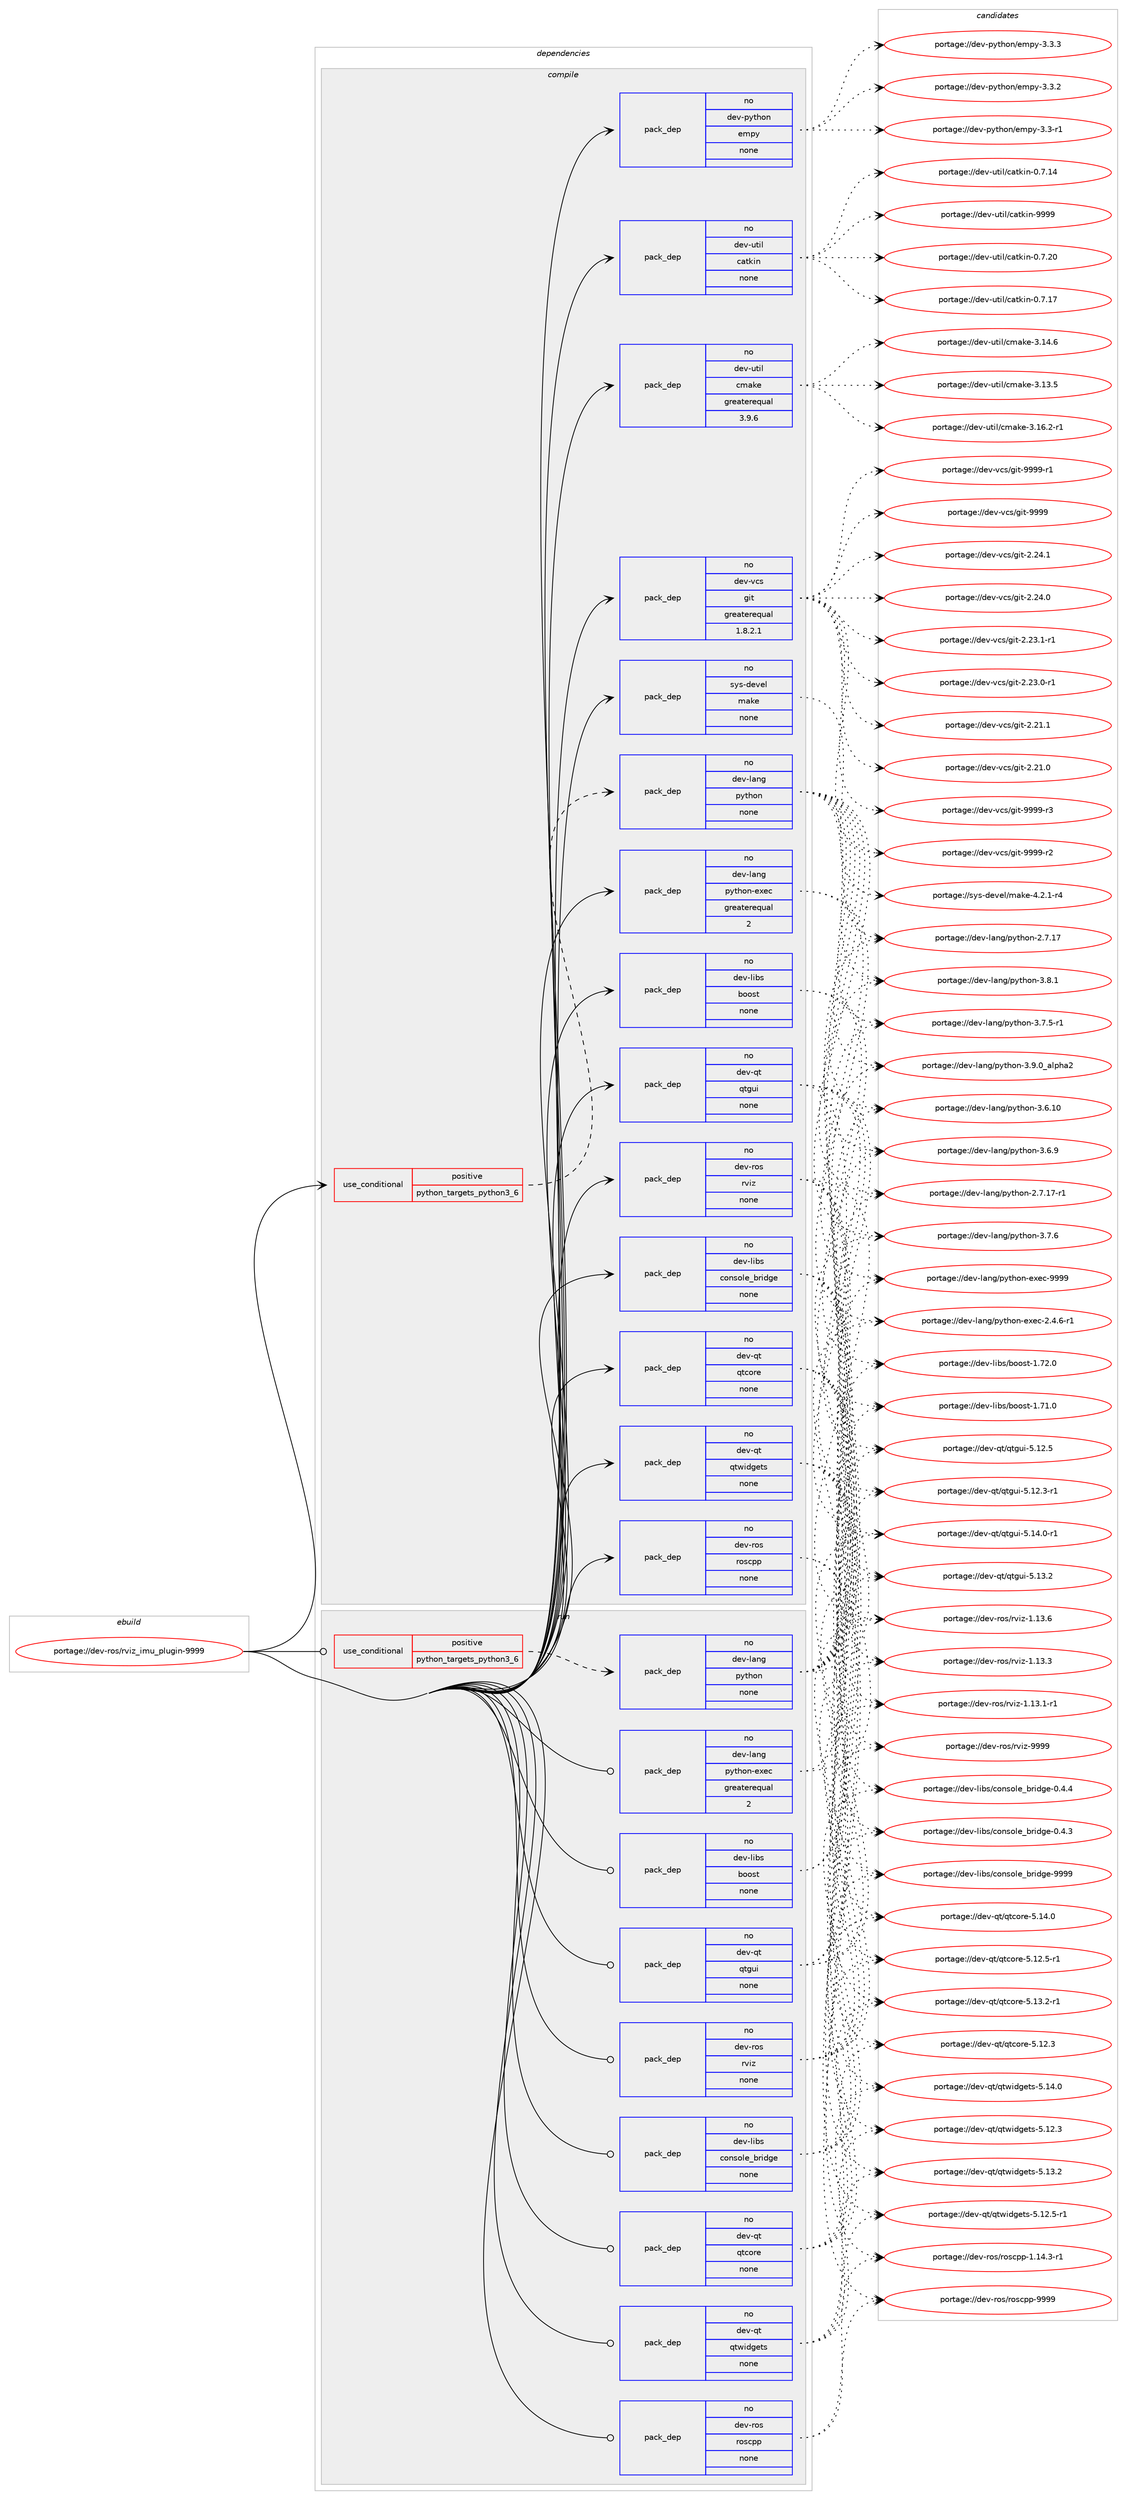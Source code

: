 digraph prolog {

# *************
# Graph options
# *************

newrank=true;
concentrate=true;
compound=true;
graph [rankdir=LR,fontname=Helvetica,fontsize=10,ranksep=1.5];#, ranksep=2.5, nodesep=0.2];
edge  [arrowhead=vee];
node  [fontname=Helvetica,fontsize=10];

# **********
# The ebuild
# **********

subgraph cluster_leftcol {
color=gray;
rank=same;
label=<<i>ebuild</i>>;
id [label="portage://dev-ros/rviz_imu_plugin-9999", color=red, width=4, href="../dev-ros/rviz_imu_plugin-9999.svg"];
}

# ****************
# The dependencies
# ****************

subgraph cluster_midcol {
color=gray;
label=<<i>dependencies</i>>;
subgraph cluster_compile {
fillcolor="#eeeeee";
style=filled;
label=<<i>compile</i>>;
subgraph cond96942 {
dependency380672 [label=<<TABLE BORDER="0" CELLBORDER="1" CELLSPACING="0" CELLPADDING="4"><TR><TD ROWSPAN="3" CELLPADDING="10">use_conditional</TD></TR><TR><TD>positive</TD></TR><TR><TD>python_targets_python3_6</TD></TR></TABLE>>, shape=none, color=red];
subgraph pack278877 {
dependency380673 [label=<<TABLE BORDER="0" CELLBORDER="1" CELLSPACING="0" CELLPADDING="4" WIDTH="220"><TR><TD ROWSPAN="6" CELLPADDING="30">pack_dep</TD></TR><TR><TD WIDTH="110">no</TD></TR><TR><TD>dev-lang</TD></TR><TR><TD>python</TD></TR><TR><TD>none</TD></TR><TR><TD></TD></TR></TABLE>>, shape=none, color=blue];
}
dependency380672:e -> dependency380673:w [weight=20,style="dashed",arrowhead="vee"];
}
id:e -> dependency380672:w [weight=20,style="solid",arrowhead="vee"];
subgraph pack278878 {
dependency380674 [label=<<TABLE BORDER="0" CELLBORDER="1" CELLSPACING="0" CELLPADDING="4" WIDTH="220"><TR><TD ROWSPAN="6" CELLPADDING="30">pack_dep</TD></TR><TR><TD WIDTH="110">no</TD></TR><TR><TD>dev-lang</TD></TR><TR><TD>python-exec</TD></TR><TR><TD>greaterequal</TD></TR><TR><TD>2</TD></TR></TABLE>>, shape=none, color=blue];
}
id:e -> dependency380674:w [weight=20,style="solid",arrowhead="vee"];
subgraph pack278879 {
dependency380675 [label=<<TABLE BORDER="0" CELLBORDER="1" CELLSPACING="0" CELLPADDING="4" WIDTH="220"><TR><TD ROWSPAN="6" CELLPADDING="30">pack_dep</TD></TR><TR><TD WIDTH="110">no</TD></TR><TR><TD>dev-libs</TD></TR><TR><TD>boost</TD></TR><TR><TD>none</TD></TR><TR><TD></TD></TR></TABLE>>, shape=none, color=blue];
}
id:e -> dependency380675:w [weight=20,style="solid",arrowhead="vee"];
subgraph pack278880 {
dependency380676 [label=<<TABLE BORDER="0" CELLBORDER="1" CELLSPACING="0" CELLPADDING="4" WIDTH="220"><TR><TD ROWSPAN="6" CELLPADDING="30">pack_dep</TD></TR><TR><TD WIDTH="110">no</TD></TR><TR><TD>dev-libs</TD></TR><TR><TD>console_bridge</TD></TR><TR><TD>none</TD></TR><TR><TD></TD></TR></TABLE>>, shape=none, color=blue];
}
id:e -> dependency380676:w [weight=20,style="solid",arrowhead="vee"];
subgraph pack278881 {
dependency380677 [label=<<TABLE BORDER="0" CELLBORDER="1" CELLSPACING="0" CELLPADDING="4" WIDTH="220"><TR><TD ROWSPAN="6" CELLPADDING="30">pack_dep</TD></TR><TR><TD WIDTH="110">no</TD></TR><TR><TD>dev-python</TD></TR><TR><TD>empy</TD></TR><TR><TD>none</TD></TR><TR><TD></TD></TR></TABLE>>, shape=none, color=blue];
}
id:e -> dependency380677:w [weight=20,style="solid",arrowhead="vee"];
subgraph pack278882 {
dependency380678 [label=<<TABLE BORDER="0" CELLBORDER="1" CELLSPACING="0" CELLPADDING="4" WIDTH="220"><TR><TD ROWSPAN="6" CELLPADDING="30">pack_dep</TD></TR><TR><TD WIDTH="110">no</TD></TR><TR><TD>dev-qt</TD></TR><TR><TD>qtcore</TD></TR><TR><TD>none</TD></TR><TR><TD></TD></TR></TABLE>>, shape=none, color=blue];
}
id:e -> dependency380678:w [weight=20,style="solid",arrowhead="vee"];
subgraph pack278883 {
dependency380679 [label=<<TABLE BORDER="0" CELLBORDER="1" CELLSPACING="0" CELLPADDING="4" WIDTH="220"><TR><TD ROWSPAN="6" CELLPADDING="30">pack_dep</TD></TR><TR><TD WIDTH="110">no</TD></TR><TR><TD>dev-qt</TD></TR><TR><TD>qtgui</TD></TR><TR><TD>none</TD></TR><TR><TD></TD></TR></TABLE>>, shape=none, color=blue];
}
id:e -> dependency380679:w [weight=20,style="solid",arrowhead="vee"];
subgraph pack278884 {
dependency380680 [label=<<TABLE BORDER="0" CELLBORDER="1" CELLSPACING="0" CELLPADDING="4" WIDTH="220"><TR><TD ROWSPAN="6" CELLPADDING="30">pack_dep</TD></TR><TR><TD WIDTH="110">no</TD></TR><TR><TD>dev-qt</TD></TR><TR><TD>qtwidgets</TD></TR><TR><TD>none</TD></TR><TR><TD></TD></TR></TABLE>>, shape=none, color=blue];
}
id:e -> dependency380680:w [weight=20,style="solid",arrowhead="vee"];
subgraph pack278885 {
dependency380681 [label=<<TABLE BORDER="0" CELLBORDER="1" CELLSPACING="0" CELLPADDING="4" WIDTH="220"><TR><TD ROWSPAN="6" CELLPADDING="30">pack_dep</TD></TR><TR><TD WIDTH="110">no</TD></TR><TR><TD>dev-ros</TD></TR><TR><TD>roscpp</TD></TR><TR><TD>none</TD></TR><TR><TD></TD></TR></TABLE>>, shape=none, color=blue];
}
id:e -> dependency380681:w [weight=20,style="solid",arrowhead="vee"];
subgraph pack278886 {
dependency380682 [label=<<TABLE BORDER="0" CELLBORDER="1" CELLSPACING="0" CELLPADDING="4" WIDTH="220"><TR><TD ROWSPAN="6" CELLPADDING="30">pack_dep</TD></TR><TR><TD WIDTH="110">no</TD></TR><TR><TD>dev-ros</TD></TR><TR><TD>rviz</TD></TR><TR><TD>none</TD></TR><TR><TD></TD></TR></TABLE>>, shape=none, color=blue];
}
id:e -> dependency380682:w [weight=20,style="solid",arrowhead="vee"];
subgraph pack278887 {
dependency380683 [label=<<TABLE BORDER="0" CELLBORDER="1" CELLSPACING="0" CELLPADDING="4" WIDTH="220"><TR><TD ROWSPAN="6" CELLPADDING="30">pack_dep</TD></TR><TR><TD WIDTH="110">no</TD></TR><TR><TD>dev-util</TD></TR><TR><TD>catkin</TD></TR><TR><TD>none</TD></TR><TR><TD></TD></TR></TABLE>>, shape=none, color=blue];
}
id:e -> dependency380683:w [weight=20,style="solid",arrowhead="vee"];
subgraph pack278888 {
dependency380684 [label=<<TABLE BORDER="0" CELLBORDER="1" CELLSPACING="0" CELLPADDING="4" WIDTH="220"><TR><TD ROWSPAN="6" CELLPADDING="30">pack_dep</TD></TR><TR><TD WIDTH="110">no</TD></TR><TR><TD>dev-util</TD></TR><TR><TD>cmake</TD></TR><TR><TD>greaterequal</TD></TR><TR><TD>3.9.6</TD></TR></TABLE>>, shape=none, color=blue];
}
id:e -> dependency380684:w [weight=20,style="solid",arrowhead="vee"];
subgraph pack278889 {
dependency380685 [label=<<TABLE BORDER="0" CELLBORDER="1" CELLSPACING="0" CELLPADDING="4" WIDTH="220"><TR><TD ROWSPAN="6" CELLPADDING="30">pack_dep</TD></TR><TR><TD WIDTH="110">no</TD></TR><TR><TD>dev-vcs</TD></TR><TR><TD>git</TD></TR><TR><TD>greaterequal</TD></TR><TR><TD>1.8.2.1</TD></TR></TABLE>>, shape=none, color=blue];
}
id:e -> dependency380685:w [weight=20,style="solid",arrowhead="vee"];
subgraph pack278890 {
dependency380686 [label=<<TABLE BORDER="0" CELLBORDER="1" CELLSPACING="0" CELLPADDING="4" WIDTH="220"><TR><TD ROWSPAN="6" CELLPADDING="30">pack_dep</TD></TR><TR><TD WIDTH="110">no</TD></TR><TR><TD>sys-devel</TD></TR><TR><TD>make</TD></TR><TR><TD>none</TD></TR><TR><TD></TD></TR></TABLE>>, shape=none, color=blue];
}
id:e -> dependency380686:w [weight=20,style="solid",arrowhead="vee"];
}
subgraph cluster_compileandrun {
fillcolor="#eeeeee";
style=filled;
label=<<i>compile and run</i>>;
}
subgraph cluster_run {
fillcolor="#eeeeee";
style=filled;
label=<<i>run</i>>;
subgraph cond96943 {
dependency380687 [label=<<TABLE BORDER="0" CELLBORDER="1" CELLSPACING="0" CELLPADDING="4"><TR><TD ROWSPAN="3" CELLPADDING="10">use_conditional</TD></TR><TR><TD>positive</TD></TR><TR><TD>python_targets_python3_6</TD></TR></TABLE>>, shape=none, color=red];
subgraph pack278891 {
dependency380688 [label=<<TABLE BORDER="0" CELLBORDER="1" CELLSPACING="0" CELLPADDING="4" WIDTH="220"><TR><TD ROWSPAN="6" CELLPADDING="30">pack_dep</TD></TR><TR><TD WIDTH="110">no</TD></TR><TR><TD>dev-lang</TD></TR><TR><TD>python</TD></TR><TR><TD>none</TD></TR><TR><TD></TD></TR></TABLE>>, shape=none, color=blue];
}
dependency380687:e -> dependency380688:w [weight=20,style="dashed",arrowhead="vee"];
}
id:e -> dependency380687:w [weight=20,style="solid",arrowhead="odot"];
subgraph pack278892 {
dependency380689 [label=<<TABLE BORDER="0" CELLBORDER="1" CELLSPACING="0" CELLPADDING="4" WIDTH="220"><TR><TD ROWSPAN="6" CELLPADDING="30">pack_dep</TD></TR><TR><TD WIDTH="110">no</TD></TR><TR><TD>dev-lang</TD></TR><TR><TD>python-exec</TD></TR><TR><TD>greaterequal</TD></TR><TR><TD>2</TD></TR></TABLE>>, shape=none, color=blue];
}
id:e -> dependency380689:w [weight=20,style="solid",arrowhead="odot"];
subgraph pack278893 {
dependency380690 [label=<<TABLE BORDER="0" CELLBORDER="1" CELLSPACING="0" CELLPADDING="4" WIDTH="220"><TR><TD ROWSPAN="6" CELLPADDING="30">pack_dep</TD></TR><TR><TD WIDTH="110">no</TD></TR><TR><TD>dev-libs</TD></TR><TR><TD>boost</TD></TR><TR><TD>none</TD></TR><TR><TD></TD></TR></TABLE>>, shape=none, color=blue];
}
id:e -> dependency380690:w [weight=20,style="solid",arrowhead="odot"];
subgraph pack278894 {
dependency380691 [label=<<TABLE BORDER="0" CELLBORDER="1" CELLSPACING="0" CELLPADDING="4" WIDTH="220"><TR><TD ROWSPAN="6" CELLPADDING="30">pack_dep</TD></TR><TR><TD WIDTH="110">no</TD></TR><TR><TD>dev-libs</TD></TR><TR><TD>console_bridge</TD></TR><TR><TD>none</TD></TR><TR><TD></TD></TR></TABLE>>, shape=none, color=blue];
}
id:e -> dependency380691:w [weight=20,style="solid",arrowhead="odot"];
subgraph pack278895 {
dependency380692 [label=<<TABLE BORDER="0" CELLBORDER="1" CELLSPACING="0" CELLPADDING="4" WIDTH="220"><TR><TD ROWSPAN="6" CELLPADDING="30">pack_dep</TD></TR><TR><TD WIDTH="110">no</TD></TR><TR><TD>dev-qt</TD></TR><TR><TD>qtcore</TD></TR><TR><TD>none</TD></TR><TR><TD></TD></TR></TABLE>>, shape=none, color=blue];
}
id:e -> dependency380692:w [weight=20,style="solid",arrowhead="odot"];
subgraph pack278896 {
dependency380693 [label=<<TABLE BORDER="0" CELLBORDER="1" CELLSPACING="0" CELLPADDING="4" WIDTH="220"><TR><TD ROWSPAN="6" CELLPADDING="30">pack_dep</TD></TR><TR><TD WIDTH="110">no</TD></TR><TR><TD>dev-qt</TD></TR><TR><TD>qtgui</TD></TR><TR><TD>none</TD></TR><TR><TD></TD></TR></TABLE>>, shape=none, color=blue];
}
id:e -> dependency380693:w [weight=20,style="solid",arrowhead="odot"];
subgraph pack278897 {
dependency380694 [label=<<TABLE BORDER="0" CELLBORDER="1" CELLSPACING="0" CELLPADDING="4" WIDTH="220"><TR><TD ROWSPAN="6" CELLPADDING="30">pack_dep</TD></TR><TR><TD WIDTH="110">no</TD></TR><TR><TD>dev-qt</TD></TR><TR><TD>qtwidgets</TD></TR><TR><TD>none</TD></TR><TR><TD></TD></TR></TABLE>>, shape=none, color=blue];
}
id:e -> dependency380694:w [weight=20,style="solid",arrowhead="odot"];
subgraph pack278898 {
dependency380695 [label=<<TABLE BORDER="0" CELLBORDER="1" CELLSPACING="0" CELLPADDING="4" WIDTH="220"><TR><TD ROWSPAN="6" CELLPADDING="30">pack_dep</TD></TR><TR><TD WIDTH="110">no</TD></TR><TR><TD>dev-ros</TD></TR><TR><TD>roscpp</TD></TR><TR><TD>none</TD></TR><TR><TD></TD></TR></TABLE>>, shape=none, color=blue];
}
id:e -> dependency380695:w [weight=20,style="solid",arrowhead="odot"];
subgraph pack278899 {
dependency380696 [label=<<TABLE BORDER="0" CELLBORDER="1" CELLSPACING="0" CELLPADDING="4" WIDTH="220"><TR><TD ROWSPAN="6" CELLPADDING="30">pack_dep</TD></TR><TR><TD WIDTH="110">no</TD></TR><TR><TD>dev-ros</TD></TR><TR><TD>rviz</TD></TR><TR><TD>none</TD></TR><TR><TD></TD></TR></TABLE>>, shape=none, color=blue];
}
id:e -> dependency380696:w [weight=20,style="solid",arrowhead="odot"];
}
}

# **************
# The candidates
# **************

subgraph cluster_choices {
rank=same;
color=gray;
label=<<i>candidates</i>>;

subgraph choice278877 {
color=black;
nodesep=1;
choice10010111845108971101034711212111610411111045514657464895971081121049750 [label="portage://dev-lang/python-3.9.0_alpha2", color=red, width=4,href="../dev-lang/python-3.9.0_alpha2.svg"];
choice100101118451089711010347112121116104111110455146564649 [label="portage://dev-lang/python-3.8.1", color=red, width=4,href="../dev-lang/python-3.8.1.svg"];
choice100101118451089711010347112121116104111110455146554654 [label="portage://dev-lang/python-3.7.6", color=red, width=4,href="../dev-lang/python-3.7.6.svg"];
choice1001011184510897110103471121211161041111104551465546534511449 [label="portage://dev-lang/python-3.7.5-r1", color=red, width=4,href="../dev-lang/python-3.7.5-r1.svg"];
choice100101118451089711010347112121116104111110455146544657 [label="portage://dev-lang/python-3.6.9", color=red, width=4,href="../dev-lang/python-3.6.9.svg"];
choice10010111845108971101034711212111610411111045514654464948 [label="portage://dev-lang/python-3.6.10", color=red, width=4,href="../dev-lang/python-3.6.10.svg"];
choice100101118451089711010347112121116104111110455046554649554511449 [label="portage://dev-lang/python-2.7.17-r1", color=red, width=4,href="../dev-lang/python-2.7.17-r1.svg"];
choice10010111845108971101034711212111610411111045504655464955 [label="portage://dev-lang/python-2.7.17", color=red, width=4,href="../dev-lang/python-2.7.17.svg"];
dependency380673:e -> choice10010111845108971101034711212111610411111045514657464895971081121049750:w [style=dotted,weight="100"];
dependency380673:e -> choice100101118451089711010347112121116104111110455146564649:w [style=dotted,weight="100"];
dependency380673:e -> choice100101118451089711010347112121116104111110455146554654:w [style=dotted,weight="100"];
dependency380673:e -> choice1001011184510897110103471121211161041111104551465546534511449:w [style=dotted,weight="100"];
dependency380673:e -> choice100101118451089711010347112121116104111110455146544657:w [style=dotted,weight="100"];
dependency380673:e -> choice10010111845108971101034711212111610411111045514654464948:w [style=dotted,weight="100"];
dependency380673:e -> choice100101118451089711010347112121116104111110455046554649554511449:w [style=dotted,weight="100"];
dependency380673:e -> choice10010111845108971101034711212111610411111045504655464955:w [style=dotted,weight="100"];
}
subgraph choice278878 {
color=black;
nodesep=1;
choice10010111845108971101034711212111610411111045101120101994557575757 [label="portage://dev-lang/python-exec-9999", color=red, width=4,href="../dev-lang/python-exec-9999.svg"];
choice10010111845108971101034711212111610411111045101120101994550465246544511449 [label="portage://dev-lang/python-exec-2.4.6-r1", color=red, width=4,href="../dev-lang/python-exec-2.4.6-r1.svg"];
dependency380674:e -> choice10010111845108971101034711212111610411111045101120101994557575757:w [style=dotted,weight="100"];
dependency380674:e -> choice10010111845108971101034711212111610411111045101120101994550465246544511449:w [style=dotted,weight="100"];
}
subgraph choice278879 {
color=black;
nodesep=1;
choice1001011184510810598115479811111111511645494655504648 [label="portage://dev-libs/boost-1.72.0", color=red, width=4,href="../dev-libs/boost-1.72.0.svg"];
choice1001011184510810598115479811111111511645494655494648 [label="portage://dev-libs/boost-1.71.0", color=red, width=4,href="../dev-libs/boost-1.71.0.svg"];
dependency380675:e -> choice1001011184510810598115479811111111511645494655504648:w [style=dotted,weight="100"];
dependency380675:e -> choice1001011184510810598115479811111111511645494655494648:w [style=dotted,weight="100"];
}
subgraph choice278880 {
color=black;
nodesep=1;
choice1001011184510810598115479911111011511110810195981141051001031014557575757 [label="portage://dev-libs/console_bridge-9999", color=red, width=4,href="../dev-libs/console_bridge-9999.svg"];
choice100101118451081059811547991111101151111081019598114105100103101454846524652 [label="portage://dev-libs/console_bridge-0.4.4", color=red, width=4,href="../dev-libs/console_bridge-0.4.4.svg"];
choice100101118451081059811547991111101151111081019598114105100103101454846524651 [label="portage://dev-libs/console_bridge-0.4.3", color=red, width=4,href="../dev-libs/console_bridge-0.4.3.svg"];
dependency380676:e -> choice1001011184510810598115479911111011511110810195981141051001031014557575757:w [style=dotted,weight="100"];
dependency380676:e -> choice100101118451081059811547991111101151111081019598114105100103101454846524652:w [style=dotted,weight="100"];
dependency380676:e -> choice100101118451081059811547991111101151111081019598114105100103101454846524651:w [style=dotted,weight="100"];
}
subgraph choice278881 {
color=black;
nodesep=1;
choice1001011184511212111610411111047101109112121455146514651 [label="portage://dev-python/empy-3.3.3", color=red, width=4,href="../dev-python/empy-3.3.3.svg"];
choice1001011184511212111610411111047101109112121455146514650 [label="portage://dev-python/empy-3.3.2", color=red, width=4,href="../dev-python/empy-3.3.2.svg"];
choice1001011184511212111610411111047101109112121455146514511449 [label="portage://dev-python/empy-3.3-r1", color=red, width=4,href="../dev-python/empy-3.3-r1.svg"];
dependency380677:e -> choice1001011184511212111610411111047101109112121455146514651:w [style=dotted,weight="100"];
dependency380677:e -> choice1001011184511212111610411111047101109112121455146514650:w [style=dotted,weight="100"];
dependency380677:e -> choice1001011184511212111610411111047101109112121455146514511449:w [style=dotted,weight="100"];
}
subgraph choice278882 {
color=black;
nodesep=1;
choice10010111845113116471131169911111410145534649524648 [label="portage://dev-qt/qtcore-5.14.0", color=red, width=4,href="../dev-qt/qtcore-5.14.0.svg"];
choice100101118451131164711311699111114101455346495146504511449 [label="portage://dev-qt/qtcore-5.13.2-r1", color=red, width=4,href="../dev-qt/qtcore-5.13.2-r1.svg"];
choice100101118451131164711311699111114101455346495046534511449 [label="portage://dev-qt/qtcore-5.12.5-r1", color=red, width=4,href="../dev-qt/qtcore-5.12.5-r1.svg"];
choice10010111845113116471131169911111410145534649504651 [label="portage://dev-qt/qtcore-5.12.3", color=red, width=4,href="../dev-qt/qtcore-5.12.3.svg"];
dependency380678:e -> choice10010111845113116471131169911111410145534649524648:w [style=dotted,weight="100"];
dependency380678:e -> choice100101118451131164711311699111114101455346495146504511449:w [style=dotted,weight="100"];
dependency380678:e -> choice100101118451131164711311699111114101455346495046534511449:w [style=dotted,weight="100"];
dependency380678:e -> choice10010111845113116471131169911111410145534649504651:w [style=dotted,weight="100"];
}
subgraph choice278883 {
color=black;
nodesep=1;
choice1001011184511311647113116103117105455346495246484511449 [label="portage://dev-qt/qtgui-5.14.0-r1", color=red, width=4,href="../dev-qt/qtgui-5.14.0-r1.svg"];
choice100101118451131164711311610311710545534649514650 [label="portage://dev-qt/qtgui-5.13.2", color=red, width=4,href="../dev-qt/qtgui-5.13.2.svg"];
choice100101118451131164711311610311710545534649504653 [label="portage://dev-qt/qtgui-5.12.5", color=red, width=4,href="../dev-qt/qtgui-5.12.5.svg"];
choice1001011184511311647113116103117105455346495046514511449 [label="portage://dev-qt/qtgui-5.12.3-r1", color=red, width=4,href="../dev-qt/qtgui-5.12.3-r1.svg"];
dependency380679:e -> choice1001011184511311647113116103117105455346495246484511449:w [style=dotted,weight="100"];
dependency380679:e -> choice100101118451131164711311610311710545534649514650:w [style=dotted,weight="100"];
dependency380679:e -> choice100101118451131164711311610311710545534649504653:w [style=dotted,weight="100"];
dependency380679:e -> choice1001011184511311647113116103117105455346495046514511449:w [style=dotted,weight="100"];
}
subgraph choice278884 {
color=black;
nodesep=1;
choice100101118451131164711311611910510010310111611545534649524648 [label="portage://dev-qt/qtwidgets-5.14.0", color=red, width=4,href="../dev-qt/qtwidgets-5.14.0.svg"];
choice100101118451131164711311611910510010310111611545534649514650 [label="portage://dev-qt/qtwidgets-5.13.2", color=red, width=4,href="../dev-qt/qtwidgets-5.13.2.svg"];
choice1001011184511311647113116119105100103101116115455346495046534511449 [label="portage://dev-qt/qtwidgets-5.12.5-r1", color=red, width=4,href="../dev-qt/qtwidgets-5.12.5-r1.svg"];
choice100101118451131164711311611910510010310111611545534649504651 [label="portage://dev-qt/qtwidgets-5.12.3", color=red, width=4,href="../dev-qt/qtwidgets-5.12.3.svg"];
dependency380680:e -> choice100101118451131164711311611910510010310111611545534649524648:w [style=dotted,weight="100"];
dependency380680:e -> choice100101118451131164711311611910510010310111611545534649514650:w [style=dotted,weight="100"];
dependency380680:e -> choice1001011184511311647113116119105100103101116115455346495046534511449:w [style=dotted,weight="100"];
dependency380680:e -> choice100101118451131164711311611910510010310111611545534649504651:w [style=dotted,weight="100"];
}
subgraph choice278885 {
color=black;
nodesep=1;
choice1001011184511411111547114111115991121124557575757 [label="portage://dev-ros/roscpp-9999", color=red, width=4,href="../dev-ros/roscpp-9999.svg"];
choice100101118451141111154711411111599112112454946495246514511449 [label="portage://dev-ros/roscpp-1.14.3-r1", color=red, width=4,href="../dev-ros/roscpp-1.14.3-r1.svg"];
dependency380681:e -> choice1001011184511411111547114111115991121124557575757:w [style=dotted,weight="100"];
dependency380681:e -> choice100101118451141111154711411111599112112454946495246514511449:w [style=dotted,weight="100"];
}
subgraph choice278886 {
color=black;
nodesep=1;
choice10010111845114111115471141181051224557575757 [label="portage://dev-ros/rviz-9999", color=red, width=4,href="../dev-ros/rviz-9999.svg"];
choice100101118451141111154711411810512245494649514654 [label="portage://dev-ros/rviz-1.13.6", color=red, width=4,href="../dev-ros/rviz-1.13.6.svg"];
choice100101118451141111154711411810512245494649514651 [label="portage://dev-ros/rviz-1.13.3", color=red, width=4,href="../dev-ros/rviz-1.13.3.svg"];
choice1001011184511411111547114118105122454946495146494511449 [label="portage://dev-ros/rviz-1.13.1-r1", color=red, width=4,href="../dev-ros/rviz-1.13.1-r1.svg"];
dependency380682:e -> choice10010111845114111115471141181051224557575757:w [style=dotted,weight="100"];
dependency380682:e -> choice100101118451141111154711411810512245494649514654:w [style=dotted,weight="100"];
dependency380682:e -> choice100101118451141111154711411810512245494649514651:w [style=dotted,weight="100"];
dependency380682:e -> choice1001011184511411111547114118105122454946495146494511449:w [style=dotted,weight="100"];
}
subgraph choice278887 {
color=black;
nodesep=1;
choice100101118451171161051084799971161071051104557575757 [label="portage://dev-util/catkin-9999", color=red, width=4,href="../dev-util/catkin-9999.svg"];
choice1001011184511711610510847999711610710511045484655465048 [label="portage://dev-util/catkin-0.7.20", color=red, width=4,href="../dev-util/catkin-0.7.20.svg"];
choice1001011184511711610510847999711610710511045484655464955 [label="portage://dev-util/catkin-0.7.17", color=red, width=4,href="../dev-util/catkin-0.7.17.svg"];
choice1001011184511711610510847999711610710511045484655464952 [label="portage://dev-util/catkin-0.7.14", color=red, width=4,href="../dev-util/catkin-0.7.14.svg"];
dependency380683:e -> choice100101118451171161051084799971161071051104557575757:w [style=dotted,weight="100"];
dependency380683:e -> choice1001011184511711610510847999711610710511045484655465048:w [style=dotted,weight="100"];
dependency380683:e -> choice1001011184511711610510847999711610710511045484655464955:w [style=dotted,weight="100"];
dependency380683:e -> choice1001011184511711610510847999711610710511045484655464952:w [style=dotted,weight="100"];
}
subgraph choice278888 {
color=black;
nodesep=1;
choice10010111845117116105108479910997107101455146495446504511449 [label="portage://dev-util/cmake-3.16.2-r1", color=red, width=4,href="../dev-util/cmake-3.16.2-r1.svg"];
choice1001011184511711610510847991099710710145514649524654 [label="portage://dev-util/cmake-3.14.6", color=red, width=4,href="../dev-util/cmake-3.14.6.svg"];
choice1001011184511711610510847991099710710145514649514653 [label="portage://dev-util/cmake-3.13.5", color=red, width=4,href="../dev-util/cmake-3.13.5.svg"];
dependency380684:e -> choice10010111845117116105108479910997107101455146495446504511449:w [style=dotted,weight="100"];
dependency380684:e -> choice1001011184511711610510847991099710710145514649524654:w [style=dotted,weight="100"];
dependency380684:e -> choice1001011184511711610510847991099710710145514649514653:w [style=dotted,weight="100"];
}
subgraph choice278889 {
color=black;
nodesep=1;
choice10010111845118991154710310511645575757574511451 [label="portage://dev-vcs/git-9999-r3", color=red, width=4,href="../dev-vcs/git-9999-r3.svg"];
choice10010111845118991154710310511645575757574511450 [label="portage://dev-vcs/git-9999-r2", color=red, width=4,href="../dev-vcs/git-9999-r2.svg"];
choice10010111845118991154710310511645575757574511449 [label="portage://dev-vcs/git-9999-r1", color=red, width=4,href="../dev-vcs/git-9999-r1.svg"];
choice1001011184511899115471031051164557575757 [label="portage://dev-vcs/git-9999", color=red, width=4,href="../dev-vcs/git-9999.svg"];
choice10010111845118991154710310511645504650524649 [label="portage://dev-vcs/git-2.24.1", color=red, width=4,href="../dev-vcs/git-2.24.1.svg"];
choice10010111845118991154710310511645504650524648 [label="portage://dev-vcs/git-2.24.0", color=red, width=4,href="../dev-vcs/git-2.24.0.svg"];
choice100101118451189911547103105116455046505146494511449 [label="portage://dev-vcs/git-2.23.1-r1", color=red, width=4,href="../dev-vcs/git-2.23.1-r1.svg"];
choice100101118451189911547103105116455046505146484511449 [label="portage://dev-vcs/git-2.23.0-r1", color=red, width=4,href="../dev-vcs/git-2.23.0-r1.svg"];
choice10010111845118991154710310511645504650494649 [label="portage://dev-vcs/git-2.21.1", color=red, width=4,href="../dev-vcs/git-2.21.1.svg"];
choice10010111845118991154710310511645504650494648 [label="portage://dev-vcs/git-2.21.0", color=red, width=4,href="../dev-vcs/git-2.21.0.svg"];
dependency380685:e -> choice10010111845118991154710310511645575757574511451:w [style=dotted,weight="100"];
dependency380685:e -> choice10010111845118991154710310511645575757574511450:w [style=dotted,weight="100"];
dependency380685:e -> choice10010111845118991154710310511645575757574511449:w [style=dotted,weight="100"];
dependency380685:e -> choice1001011184511899115471031051164557575757:w [style=dotted,weight="100"];
dependency380685:e -> choice10010111845118991154710310511645504650524649:w [style=dotted,weight="100"];
dependency380685:e -> choice10010111845118991154710310511645504650524648:w [style=dotted,weight="100"];
dependency380685:e -> choice100101118451189911547103105116455046505146494511449:w [style=dotted,weight="100"];
dependency380685:e -> choice100101118451189911547103105116455046505146484511449:w [style=dotted,weight="100"];
dependency380685:e -> choice10010111845118991154710310511645504650494649:w [style=dotted,weight="100"];
dependency380685:e -> choice10010111845118991154710310511645504650494648:w [style=dotted,weight="100"];
}
subgraph choice278890 {
color=black;
nodesep=1;
choice1151211154510010111810110847109971071014552465046494511452 [label="portage://sys-devel/make-4.2.1-r4", color=red, width=4,href="../sys-devel/make-4.2.1-r4.svg"];
dependency380686:e -> choice1151211154510010111810110847109971071014552465046494511452:w [style=dotted,weight="100"];
}
subgraph choice278891 {
color=black;
nodesep=1;
choice10010111845108971101034711212111610411111045514657464895971081121049750 [label="portage://dev-lang/python-3.9.0_alpha2", color=red, width=4,href="../dev-lang/python-3.9.0_alpha2.svg"];
choice100101118451089711010347112121116104111110455146564649 [label="portage://dev-lang/python-3.8.1", color=red, width=4,href="../dev-lang/python-3.8.1.svg"];
choice100101118451089711010347112121116104111110455146554654 [label="portage://dev-lang/python-3.7.6", color=red, width=4,href="../dev-lang/python-3.7.6.svg"];
choice1001011184510897110103471121211161041111104551465546534511449 [label="portage://dev-lang/python-3.7.5-r1", color=red, width=4,href="../dev-lang/python-3.7.5-r1.svg"];
choice100101118451089711010347112121116104111110455146544657 [label="portage://dev-lang/python-3.6.9", color=red, width=4,href="../dev-lang/python-3.6.9.svg"];
choice10010111845108971101034711212111610411111045514654464948 [label="portage://dev-lang/python-3.6.10", color=red, width=4,href="../dev-lang/python-3.6.10.svg"];
choice100101118451089711010347112121116104111110455046554649554511449 [label="portage://dev-lang/python-2.7.17-r1", color=red, width=4,href="../dev-lang/python-2.7.17-r1.svg"];
choice10010111845108971101034711212111610411111045504655464955 [label="portage://dev-lang/python-2.7.17", color=red, width=4,href="../dev-lang/python-2.7.17.svg"];
dependency380688:e -> choice10010111845108971101034711212111610411111045514657464895971081121049750:w [style=dotted,weight="100"];
dependency380688:e -> choice100101118451089711010347112121116104111110455146564649:w [style=dotted,weight="100"];
dependency380688:e -> choice100101118451089711010347112121116104111110455146554654:w [style=dotted,weight="100"];
dependency380688:e -> choice1001011184510897110103471121211161041111104551465546534511449:w [style=dotted,weight="100"];
dependency380688:e -> choice100101118451089711010347112121116104111110455146544657:w [style=dotted,weight="100"];
dependency380688:e -> choice10010111845108971101034711212111610411111045514654464948:w [style=dotted,weight="100"];
dependency380688:e -> choice100101118451089711010347112121116104111110455046554649554511449:w [style=dotted,weight="100"];
dependency380688:e -> choice10010111845108971101034711212111610411111045504655464955:w [style=dotted,weight="100"];
}
subgraph choice278892 {
color=black;
nodesep=1;
choice10010111845108971101034711212111610411111045101120101994557575757 [label="portage://dev-lang/python-exec-9999", color=red, width=4,href="../dev-lang/python-exec-9999.svg"];
choice10010111845108971101034711212111610411111045101120101994550465246544511449 [label="portage://dev-lang/python-exec-2.4.6-r1", color=red, width=4,href="../dev-lang/python-exec-2.4.6-r1.svg"];
dependency380689:e -> choice10010111845108971101034711212111610411111045101120101994557575757:w [style=dotted,weight="100"];
dependency380689:e -> choice10010111845108971101034711212111610411111045101120101994550465246544511449:w [style=dotted,weight="100"];
}
subgraph choice278893 {
color=black;
nodesep=1;
choice1001011184510810598115479811111111511645494655504648 [label="portage://dev-libs/boost-1.72.0", color=red, width=4,href="../dev-libs/boost-1.72.0.svg"];
choice1001011184510810598115479811111111511645494655494648 [label="portage://dev-libs/boost-1.71.0", color=red, width=4,href="../dev-libs/boost-1.71.0.svg"];
dependency380690:e -> choice1001011184510810598115479811111111511645494655504648:w [style=dotted,weight="100"];
dependency380690:e -> choice1001011184510810598115479811111111511645494655494648:w [style=dotted,weight="100"];
}
subgraph choice278894 {
color=black;
nodesep=1;
choice1001011184510810598115479911111011511110810195981141051001031014557575757 [label="portage://dev-libs/console_bridge-9999", color=red, width=4,href="../dev-libs/console_bridge-9999.svg"];
choice100101118451081059811547991111101151111081019598114105100103101454846524652 [label="portage://dev-libs/console_bridge-0.4.4", color=red, width=4,href="../dev-libs/console_bridge-0.4.4.svg"];
choice100101118451081059811547991111101151111081019598114105100103101454846524651 [label="portage://dev-libs/console_bridge-0.4.3", color=red, width=4,href="../dev-libs/console_bridge-0.4.3.svg"];
dependency380691:e -> choice1001011184510810598115479911111011511110810195981141051001031014557575757:w [style=dotted,weight="100"];
dependency380691:e -> choice100101118451081059811547991111101151111081019598114105100103101454846524652:w [style=dotted,weight="100"];
dependency380691:e -> choice100101118451081059811547991111101151111081019598114105100103101454846524651:w [style=dotted,weight="100"];
}
subgraph choice278895 {
color=black;
nodesep=1;
choice10010111845113116471131169911111410145534649524648 [label="portage://dev-qt/qtcore-5.14.0", color=red, width=4,href="../dev-qt/qtcore-5.14.0.svg"];
choice100101118451131164711311699111114101455346495146504511449 [label="portage://dev-qt/qtcore-5.13.2-r1", color=red, width=4,href="../dev-qt/qtcore-5.13.2-r1.svg"];
choice100101118451131164711311699111114101455346495046534511449 [label="portage://dev-qt/qtcore-5.12.5-r1", color=red, width=4,href="../dev-qt/qtcore-5.12.5-r1.svg"];
choice10010111845113116471131169911111410145534649504651 [label="portage://dev-qt/qtcore-5.12.3", color=red, width=4,href="../dev-qt/qtcore-5.12.3.svg"];
dependency380692:e -> choice10010111845113116471131169911111410145534649524648:w [style=dotted,weight="100"];
dependency380692:e -> choice100101118451131164711311699111114101455346495146504511449:w [style=dotted,weight="100"];
dependency380692:e -> choice100101118451131164711311699111114101455346495046534511449:w [style=dotted,weight="100"];
dependency380692:e -> choice10010111845113116471131169911111410145534649504651:w [style=dotted,weight="100"];
}
subgraph choice278896 {
color=black;
nodesep=1;
choice1001011184511311647113116103117105455346495246484511449 [label="portage://dev-qt/qtgui-5.14.0-r1", color=red, width=4,href="../dev-qt/qtgui-5.14.0-r1.svg"];
choice100101118451131164711311610311710545534649514650 [label="portage://dev-qt/qtgui-5.13.2", color=red, width=4,href="../dev-qt/qtgui-5.13.2.svg"];
choice100101118451131164711311610311710545534649504653 [label="portage://dev-qt/qtgui-5.12.5", color=red, width=4,href="../dev-qt/qtgui-5.12.5.svg"];
choice1001011184511311647113116103117105455346495046514511449 [label="portage://dev-qt/qtgui-5.12.3-r1", color=red, width=4,href="../dev-qt/qtgui-5.12.3-r1.svg"];
dependency380693:e -> choice1001011184511311647113116103117105455346495246484511449:w [style=dotted,weight="100"];
dependency380693:e -> choice100101118451131164711311610311710545534649514650:w [style=dotted,weight="100"];
dependency380693:e -> choice100101118451131164711311610311710545534649504653:w [style=dotted,weight="100"];
dependency380693:e -> choice1001011184511311647113116103117105455346495046514511449:w [style=dotted,weight="100"];
}
subgraph choice278897 {
color=black;
nodesep=1;
choice100101118451131164711311611910510010310111611545534649524648 [label="portage://dev-qt/qtwidgets-5.14.0", color=red, width=4,href="../dev-qt/qtwidgets-5.14.0.svg"];
choice100101118451131164711311611910510010310111611545534649514650 [label="portage://dev-qt/qtwidgets-5.13.2", color=red, width=4,href="../dev-qt/qtwidgets-5.13.2.svg"];
choice1001011184511311647113116119105100103101116115455346495046534511449 [label="portage://dev-qt/qtwidgets-5.12.5-r1", color=red, width=4,href="../dev-qt/qtwidgets-5.12.5-r1.svg"];
choice100101118451131164711311611910510010310111611545534649504651 [label="portage://dev-qt/qtwidgets-5.12.3", color=red, width=4,href="../dev-qt/qtwidgets-5.12.3.svg"];
dependency380694:e -> choice100101118451131164711311611910510010310111611545534649524648:w [style=dotted,weight="100"];
dependency380694:e -> choice100101118451131164711311611910510010310111611545534649514650:w [style=dotted,weight="100"];
dependency380694:e -> choice1001011184511311647113116119105100103101116115455346495046534511449:w [style=dotted,weight="100"];
dependency380694:e -> choice100101118451131164711311611910510010310111611545534649504651:w [style=dotted,weight="100"];
}
subgraph choice278898 {
color=black;
nodesep=1;
choice1001011184511411111547114111115991121124557575757 [label="portage://dev-ros/roscpp-9999", color=red, width=4,href="../dev-ros/roscpp-9999.svg"];
choice100101118451141111154711411111599112112454946495246514511449 [label="portage://dev-ros/roscpp-1.14.3-r1", color=red, width=4,href="../dev-ros/roscpp-1.14.3-r1.svg"];
dependency380695:e -> choice1001011184511411111547114111115991121124557575757:w [style=dotted,weight="100"];
dependency380695:e -> choice100101118451141111154711411111599112112454946495246514511449:w [style=dotted,weight="100"];
}
subgraph choice278899 {
color=black;
nodesep=1;
choice10010111845114111115471141181051224557575757 [label="portage://dev-ros/rviz-9999", color=red, width=4,href="../dev-ros/rviz-9999.svg"];
choice100101118451141111154711411810512245494649514654 [label="portage://dev-ros/rviz-1.13.6", color=red, width=4,href="../dev-ros/rviz-1.13.6.svg"];
choice100101118451141111154711411810512245494649514651 [label="portage://dev-ros/rviz-1.13.3", color=red, width=4,href="../dev-ros/rviz-1.13.3.svg"];
choice1001011184511411111547114118105122454946495146494511449 [label="portage://dev-ros/rviz-1.13.1-r1", color=red, width=4,href="../dev-ros/rviz-1.13.1-r1.svg"];
dependency380696:e -> choice10010111845114111115471141181051224557575757:w [style=dotted,weight="100"];
dependency380696:e -> choice100101118451141111154711411810512245494649514654:w [style=dotted,weight="100"];
dependency380696:e -> choice100101118451141111154711411810512245494649514651:w [style=dotted,weight="100"];
dependency380696:e -> choice1001011184511411111547114118105122454946495146494511449:w [style=dotted,weight="100"];
}
}

}
